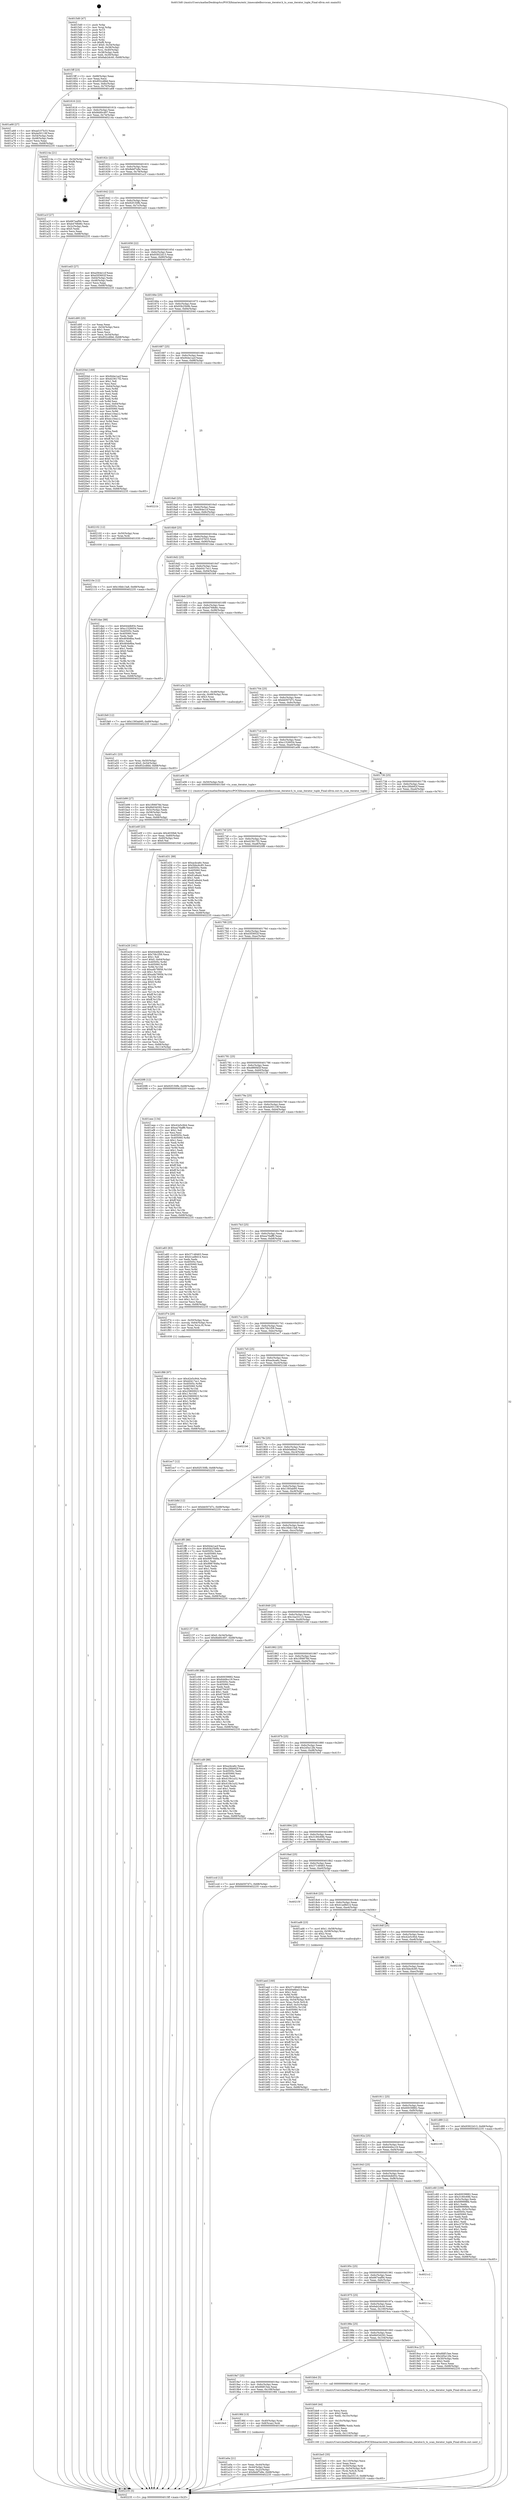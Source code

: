 digraph "0x4015d0" {
  label = "0x4015d0 (/mnt/c/Users/mathe/Desktop/tcc/POCII/binaries/extr_timescaledbsrcscan_iterator.h_ts_scan_iterator_tuple_Final-ollvm.out::main(0))"
  labelloc = "t"
  node[shape=record]

  Entry [label="",width=0.3,height=0.3,shape=circle,fillcolor=black,style=filled]
  "0x4015ff" [label="{
     0x4015ff [23]\l
     | [instrs]\l
     &nbsp;&nbsp;0x4015ff \<+3\>: mov -0x68(%rbp),%eax\l
     &nbsp;&nbsp;0x401602 \<+2\>: mov %eax,%ecx\l
     &nbsp;&nbsp;0x401604 \<+6\>: sub $0x852cdfdd,%ecx\l
     &nbsp;&nbsp;0x40160a \<+3\>: mov %eax,-0x6c(%rbp)\l
     &nbsp;&nbsp;0x40160d \<+3\>: mov %ecx,-0x70(%rbp)\l
     &nbsp;&nbsp;0x401610 \<+6\>: je 0000000000401a68 \<main+0x498\>\l
  }"]
  "0x401a68" [label="{
     0x401a68 [27]\l
     | [instrs]\l
     &nbsp;&nbsp;0x401a68 \<+5\>: mov $0xad107b33,%eax\l
     &nbsp;&nbsp;0x401a6d \<+5\>: mov $0xda50119f,%ecx\l
     &nbsp;&nbsp;0x401a72 \<+3\>: mov -0x54(%rbp),%edx\l
     &nbsp;&nbsp;0x401a75 \<+3\>: cmp -0x48(%rbp),%edx\l
     &nbsp;&nbsp;0x401a78 \<+3\>: cmovl %ecx,%eax\l
     &nbsp;&nbsp;0x401a7b \<+3\>: mov %eax,-0x68(%rbp)\l
     &nbsp;&nbsp;0x401a7e \<+5\>: jmp 0000000000402235 \<main+0xc65\>\l
  }"]
  "0x401616" [label="{
     0x401616 [22]\l
     | [instrs]\l
     &nbsp;&nbsp;0x401616 \<+5\>: jmp 000000000040161b \<main+0x4b\>\l
     &nbsp;&nbsp;0x40161b \<+3\>: mov -0x6c(%rbp),%eax\l
     &nbsp;&nbsp;0x40161e \<+5\>: sub $0x8dd0c497,%eax\l
     &nbsp;&nbsp;0x401623 \<+3\>: mov %eax,-0x74(%rbp)\l
     &nbsp;&nbsp;0x401626 \<+6\>: je 000000000040214a \<main+0xb7a\>\l
  }"]
  Exit [label="",width=0.3,height=0.3,shape=circle,fillcolor=black,style=filled,peripheries=2]
  "0x40214a" [label="{
     0x40214a [21]\l
     | [instrs]\l
     &nbsp;&nbsp;0x40214a \<+3\>: mov -0x34(%rbp),%eax\l
     &nbsp;&nbsp;0x40214d \<+7\>: add $0xf8,%rsp\l
     &nbsp;&nbsp;0x402154 \<+1\>: pop %rbx\l
     &nbsp;&nbsp;0x402155 \<+2\>: pop %r12\l
     &nbsp;&nbsp;0x402157 \<+2\>: pop %r13\l
     &nbsp;&nbsp;0x402159 \<+2\>: pop %r14\l
     &nbsp;&nbsp;0x40215b \<+2\>: pop %r15\l
     &nbsp;&nbsp;0x40215d \<+1\>: pop %rbp\l
     &nbsp;&nbsp;0x40215e \<+1\>: ret\l
  }"]
  "0x40162c" [label="{
     0x40162c [22]\l
     | [instrs]\l
     &nbsp;&nbsp;0x40162c \<+5\>: jmp 0000000000401631 \<main+0x61\>\l
     &nbsp;&nbsp;0x401631 \<+3\>: mov -0x6c(%rbp),%eax\l
     &nbsp;&nbsp;0x401634 \<+5\>: sub $0x8ebf7e8e,%eax\l
     &nbsp;&nbsp;0x401639 \<+3\>: mov %eax,-0x78(%rbp)\l
     &nbsp;&nbsp;0x40163c \<+6\>: je 0000000000401a1f \<main+0x44f\>\l
  }"]
  "0x40210e" [label="{
     0x40210e [12]\l
     | [instrs]\l
     &nbsp;&nbsp;0x40210e \<+7\>: movl $0x16bb13a8,-0x68(%rbp)\l
     &nbsp;&nbsp;0x402115 \<+5\>: jmp 0000000000402235 \<main+0xc65\>\l
  }"]
  "0x401a1f" [label="{
     0x401a1f [27]\l
     | [instrs]\l
     &nbsp;&nbsp;0x401a1f \<+5\>: mov $0x667eaf94,%eax\l
     &nbsp;&nbsp;0x401a24 \<+5\>: mov $0xb4768d6c,%ecx\l
     &nbsp;&nbsp;0x401a29 \<+3\>: mov -0x2c(%rbp),%edx\l
     &nbsp;&nbsp;0x401a2c \<+3\>: cmp $0x0,%edx\l
     &nbsp;&nbsp;0x401a2f \<+3\>: cmove %ecx,%eax\l
     &nbsp;&nbsp;0x401a32 \<+3\>: mov %eax,-0x68(%rbp)\l
     &nbsp;&nbsp;0x401a35 \<+5\>: jmp 0000000000402235 \<main+0xc65\>\l
  }"]
  "0x401642" [label="{
     0x401642 [22]\l
     | [instrs]\l
     &nbsp;&nbsp;0x401642 \<+5\>: jmp 0000000000401647 \<main+0x77\>\l
     &nbsp;&nbsp;0x401647 \<+3\>: mov -0x6c(%rbp),%eax\l
     &nbsp;&nbsp;0x40164a \<+5\>: sub $0x92f150fb,%eax\l
     &nbsp;&nbsp;0x40164f \<+3\>: mov %eax,-0x7c(%rbp)\l
     &nbsp;&nbsp;0x401652 \<+6\>: je 0000000000401ed3 \<main+0x903\>\l
  }"]
  "0x401f88" [label="{
     0x401f88 [97]\l
     | [instrs]\l
     &nbsp;&nbsp;0x401f88 \<+5\>: mov $0x42e5c944,%edx\l
     &nbsp;&nbsp;0x401f8d \<+5\>: mov $0xb0417ec1,%esi\l
     &nbsp;&nbsp;0x401f92 \<+8\>: mov 0x40505c,%r8d\l
     &nbsp;&nbsp;0x401f9a \<+8\>: mov 0x405060,%r9d\l
     &nbsp;&nbsp;0x401fa2 \<+3\>: mov %r8d,%r10d\l
     &nbsp;&nbsp;0x401fa5 \<+7\>: sub $0x25800923,%r10d\l
     &nbsp;&nbsp;0x401fac \<+4\>: sub $0x1,%r10d\l
     &nbsp;&nbsp;0x401fb0 \<+7\>: add $0x25800923,%r10d\l
     &nbsp;&nbsp;0x401fb7 \<+4\>: imul %r10d,%r8d\l
     &nbsp;&nbsp;0x401fbb \<+4\>: and $0x1,%r8d\l
     &nbsp;&nbsp;0x401fbf \<+4\>: cmp $0x0,%r8d\l
     &nbsp;&nbsp;0x401fc3 \<+4\>: sete %r11b\l
     &nbsp;&nbsp;0x401fc7 \<+4\>: cmp $0xa,%r9d\l
     &nbsp;&nbsp;0x401fcb \<+3\>: setl %bl\l
     &nbsp;&nbsp;0x401fce \<+3\>: mov %r11b,%r14b\l
     &nbsp;&nbsp;0x401fd1 \<+3\>: and %bl,%r14b\l
     &nbsp;&nbsp;0x401fd4 \<+3\>: xor %bl,%r11b\l
     &nbsp;&nbsp;0x401fd7 \<+3\>: or %r11b,%r14b\l
     &nbsp;&nbsp;0x401fda \<+4\>: test $0x1,%r14b\l
     &nbsp;&nbsp;0x401fde \<+3\>: cmovne %esi,%edx\l
     &nbsp;&nbsp;0x401fe1 \<+3\>: mov %edx,-0x68(%rbp)\l
     &nbsp;&nbsp;0x401fe4 \<+5\>: jmp 0000000000402235 \<main+0xc65\>\l
  }"]
  "0x401ed3" [label="{
     0x401ed3 [27]\l
     | [instrs]\l
     &nbsp;&nbsp;0x401ed3 \<+5\>: mov $0xa564e1cf,%eax\l
     &nbsp;&nbsp;0x401ed8 \<+5\>: mov $0xd3f3602f,%ecx\l
     &nbsp;&nbsp;0x401edd \<+3\>: mov -0x64(%rbp),%edx\l
     &nbsp;&nbsp;0x401ee0 \<+3\>: cmp -0x48(%rbp),%edx\l
     &nbsp;&nbsp;0x401ee3 \<+3\>: cmovl %ecx,%eax\l
     &nbsp;&nbsp;0x401ee6 \<+3\>: mov %eax,-0x68(%rbp)\l
     &nbsp;&nbsp;0x401ee9 \<+5\>: jmp 0000000000402235 \<main+0xc65\>\l
  }"]
  "0x401658" [label="{
     0x401658 [22]\l
     | [instrs]\l
     &nbsp;&nbsp;0x401658 \<+5\>: jmp 000000000040165d \<main+0x8d\>\l
     &nbsp;&nbsp;0x40165d \<+3\>: mov -0x6c(%rbp),%eax\l
     &nbsp;&nbsp;0x401660 \<+5\>: sub $0x93922d13,%eax\l
     &nbsp;&nbsp;0x401665 \<+3\>: mov %eax,-0x80(%rbp)\l
     &nbsp;&nbsp;0x401668 \<+6\>: je 0000000000401d95 \<main+0x7c5\>\l
  }"]
  "0x401e26" [label="{
     0x401e26 [161]\l
     | [instrs]\l
     &nbsp;&nbsp;0x401e26 \<+5\>: mov $0x644db93c,%esi\l
     &nbsp;&nbsp;0x401e2b \<+5\>: mov $0x70b1f59,%ecx\l
     &nbsp;&nbsp;0x401e30 \<+2\>: mov $0x1,%dl\l
     &nbsp;&nbsp;0x401e32 \<+7\>: movl $0x0,-0x64(%rbp)\l
     &nbsp;&nbsp;0x401e39 \<+8\>: mov 0x40505c,%r8d\l
     &nbsp;&nbsp;0x401e41 \<+8\>: mov 0x405060,%r9d\l
     &nbsp;&nbsp;0x401e49 \<+3\>: mov %r8d,%r10d\l
     &nbsp;&nbsp;0x401e4c \<+7\>: sub $0xa4b78956,%r10d\l
     &nbsp;&nbsp;0x401e53 \<+4\>: sub $0x1,%r10d\l
     &nbsp;&nbsp;0x401e57 \<+7\>: add $0xa4b78956,%r10d\l
     &nbsp;&nbsp;0x401e5e \<+4\>: imul %r10d,%r8d\l
     &nbsp;&nbsp;0x401e62 \<+4\>: and $0x1,%r8d\l
     &nbsp;&nbsp;0x401e66 \<+4\>: cmp $0x0,%r8d\l
     &nbsp;&nbsp;0x401e6a \<+4\>: sete %r11b\l
     &nbsp;&nbsp;0x401e6e \<+4\>: cmp $0xa,%r9d\l
     &nbsp;&nbsp;0x401e72 \<+3\>: setl %bl\l
     &nbsp;&nbsp;0x401e75 \<+3\>: mov %r11b,%r14b\l
     &nbsp;&nbsp;0x401e78 \<+4\>: xor $0xff,%r14b\l
     &nbsp;&nbsp;0x401e7c \<+3\>: mov %bl,%r15b\l
     &nbsp;&nbsp;0x401e7f \<+4\>: xor $0xff,%r15b\l
     &nbsp;&nbsp;0x401e83 \<+3\>: xor $0x1,%dl\l
     &nbsp;&nbsp;0x401e86 \<+3\>: mov %r14b,%r12b\l
     &nbsp;&nbsp;0x401e89 \<+4\>: and $0xff,%r12b\l
     &nbsp;&nbsp;0x401e8d \<+3\>: and %dl,%r11b\l
     &nbsp;&nbsp;0x401e90 \<+3\>: mov %r15b,%r13b\l
     &nbsp;&nbsp;0x401e93 \<+4\>: and $0xff,%r13b\l
     &nbsp;&nbsp;0x401e97 \<+2\>: and %dl,%bl\l
     &nbsp;&nbsp;0x401e99 \<+3\>: or %r11b,%r12b\l
     &nbsp;&nbsp;0x401e9c \<+3\>: or %bl,%r13b\l
     &nbsp;&nbsp;0x401e9f \<+3\>: xor %r13b,%r12b\l
     &nbsp;&nbsp;0x401ea2 \<+3\>: or %r15b,%r14b\l
     &nbsp;&nbsp;0x401ea5 \<+4\>: xor $0xff,%r14b\l
     &nbsp;&nbsp;0x401ea9 \<+3\>: or $0x1,%dl\l
     &nbsp;&nbsp;0x401eac \<+3\>: and %dl,%r14b\l
     &nbsp;&nbsp;0x401eaf \<+3\>: or %r14b,%r12b\l
     &nbsp;&nbsp;0x401eb2 \<+4\>: test $0x1,%r12b\l
     &nbsp;&nbsp;0x401eb6 \<+3\>: cmovne %ecx,%esi\l
     &nbsp;&nbsp;0x401eb9 \<+3\>: mov %esi,-0x68(%rbp)\l
     &nbsp;&nbsp;0x401ebc \<+6\>: mov %eax,-0x114(%rbp)\l
     &nbsp;&nbsp;0x401ec2 \<+5\>: jmp 0000000000402235 \<main+0xc65\>\l
  }"]
  "0x401d95" [label="{
     0x401d95 [25]\l
     | [instrs]\l
     &nbsp;&nbsp;0x401d95 \<+2\>: xor %eax,%eax\l
     &nbsp;&nbsp;0x401d97 \<+3\>: mov -0x54(%rbp),%ecx\l
     &nbsp;&nbsp;0x401d9a \<+3\>: sub $0x1,%eax\l
     &nbsp;&nbsp;0x401d9d \<+2\>: sub %eax,%ecx\l
     &nbsp;&nbsp;0x401d9f \<+3\>: mov %ecx,-0x54(%rbp)\l
     &nbsp;&nbsp;0x401da2 \<+7\>: movl $0x852cdfdd,-0x68(%rbp)\l
     &nbsp;&nbsp;0x401da9 \<+5\>: jmp 0000000000402235 \<main+0xc65\>\l
  }"]
  "0x40166e" [label="{
     0x40166e [25]\l
     | [instrs]\l
     &nbsp;&nbsp;0x40166e \<+5\>: jmp 0000000000401673 \<main+0xa3\>\l
     &nbsp;&nbsp;0x401673 \<+3\>: mov -0x6c(%rbp),%eax\l
     &nbsp;&nbsp;0x401676 \<+5\>: sub $0x93b25b9b,%eax\l
     &nbsp;&nbsp;0x40167b \<+6\>: mov %eax,-0x84(%rbp)\l
     &nbsp;&nbsp;0x401681 \<+6\>: je 000000000040204d \<main+0xa7d\>\l
  }"]
  "0x401e0f" [label="{
     0x401e0f [23]\l
     | [instrs]\l
     &nbsp;&nbsp;0x401e0f \<+10\>: movabs $0x4030b6,%rdi\l
     &nbsp;&nbsp;0x401e19 \<+3\>: mov %eax,-0x60(%rbp)\l
     &nbsp;&nbsp;0x401e1c \<+3\>: mov -0x60(%rbp),%esi\l
     &nbsp;&nbsp;0x401e1f \<+2\>: mov $0x0,%al\l
     &nbsp;&nbsp;0x401e21 \<+5\>: call 0000000000401040 \<printf@plt\>\l
     | [calls]\l
     &nbsp;&nbsp;0x401040 \{1\} (unknown)\l
  }"]
  "0x40204d" [label="{
     0x40204d [169]\l
     | [instrs]\l
     &nbsp;&nbsp;0x40204d \<+5\>: mov $0x944e1acf,%eax\l
     &nbsp;&nbsp;0x402052 \<+5\>: mov $0xd23617f2,%ecx\l
     &nbsp;&nbsp;0x402057 \<+2\>: mov $0x1,%dl\l
     &nbsp;&nbsp;0x402059 \<+2\>: xor %esi,%esi\l
     &nbsp;&nbsp;0x40205b \<+3\>: mov -0x64(%rbp),%edi\l
     &nbsp;&nbsp;0x40205e \<+3\>: mov %esi,%r8d\l
     &nbsp;&nbsp;0x402061 \<+3\>: sub %edi,%r8d\l
     &nbsp;&nbsp;0x402064 \<+2\>: mov %esi,%edi\l
     &nbsp;&nbsp;0x402066 \<+3\>: sub $0x1,%edi\l
     &nbsp;&nbsp;0x402069 \<+3\>: add %edi,%r8d\l
     &nbsp;&nbsp;0x40206c \<+3\>: sub %r8d,%esi\l
     &nbsp;&nbsp;0x40206f \<+3\>: mov %esi,-0x64(%rbp)\l
     &nbsp;&nbsp;0x402072 \<+7\>: mov 0x40505c,%esi\l
     &nbsp;&nbsp;0x402079 \<+7\>: mov 0x405060,%edi\l
     &nbsp;&nbsp;0x402080 \<+3\>: mov %esi,%r8d\l
     &nbsp;&nbsp;0x402083 \<+7\>: sub $0xec10ea12,%r8d\l
     &nbsp;&nbsp;0x40208a \<+4\>: sub $0x1,%r8d\l
     &nbsp;&nbsp;0x40208e \<+7\>: add $0xec10ea12,%r8d\l
     &nbsp;&nbsp;0x402095 \<+4\>: imul %r8d,%esi\l
     &nbsp;&nbsp;0x402099 \<+3\>: and $0x1,%esi\l
     &nbsp;&nbsp;0x40209c \<+3\>: cmp $0x0,%esi\l
     &nbsp;&nbsp;0x40209f \<+4\>: sete %r9b\l
     &nbsp;&nbsp;0x4020a3 \<+3\>: cmp $0xa,%edi\l
     &nbsp;&nbsp;0x4020a6 \<+4\>: setl %r10b\l
     &nbsp;&nbsp;0x4020aa \<+3\>: mov %r9b,%r11b\l
     &nbsp;&nbsp;0x4020ad \<+4\>: xor $0xff,%r11b\l
     &nbsp;&nbsp;0x4020b1 \<+3\>: mov %r10b,%bl\l
     &nbsp;&nbsp;0x4020b4 \<+3\>: xor $0xff,%bl\l
     &nbsp;&nbsp;0x4020b7 \<+3\>: xor $0x0,%dl\l
     &nbsp;&nbsp;0x4020ba \<+3\>: mov %r11b,%r14b\l
     &nbsp;&nbsp;0x4020bd \<+4\>: and $0x0,%r14b\l
     &nbsp;&nbsp;0x4020c1 \<+3\>: and %dl,%r9b\l
     &nbsp;&nbsp;0x4020c4 \<+3\>: mov %bl,%r15b\l
     &nbsp;&nbsp;0x4020c7 \<+4\>: and $0x0,%r15b\l
     &nbsp;&nbsp;0x4020cb \<+3\>: and %dl,%r10b\l
     &nbsp;&nbsp;0x4020ce \<+3\>: or %r9b,%r14b\l
     &nbsp;&nbsp;0x4020d1 \<+3\>: or %r10b,%r15b\l
     &nbsp;&nbsp;0x4020d4 \<+3\>: xor %r15b,%r14b\l
     &nbsp;&nbsp;0x4020d7 \<+3\>: or %bl,%r11b\l
     &nbsp;&nbsp;0x4020da \<+4\>: xor $0xff,%r11b\l
     &nbsp;&nbsp;0x4020de \<+3\>: or $0x0,%dl\l
     &nbsp;&nbsp;0x4020e1 \<+3\>: and %dl,%r11b\l
     &nbsp;&nbsp;0x4020e4 \<+3\>: or %r11b,%r14b\l
     &nbsp;&nbsp;0x4020e7 \<+4\>: test $0x1,%r14b\l
     &nbsp;&nbsp;0x4020eb \<+3\>: cmovne %ecx,%eax\l
     &nbsp;&nbsp;0x4020ee \<+3\>: mov %eax,-0x68(%rbp)\l
     &nbsp;&nbsp;0x4020f1 \<+5\>: jmp 0000000000402235 \<main+0xc65\>\l
  }"]
  "0x401687" [label="{
     0x401687 [25]\l
     | [instrs]\l
     &nbsp;&nbsp;0x401687 \<+5\>: jmp 000000000040168c \<main+0xbc\>\l
     &nbsp;&nbsp;0x40168c \<+3\>: mov -0x6c(%rbp),%eax\l
     &nbsp;&nbsp;0x40168f \<+5\>: sub $0x944e1acf,%eax\l
     &nbsp;&nbsp;0x401694 \<+6\>: mov %eax,-0x88(%rbp)\l
     &nbsp;&nbsp;0x40169a \<+6\>: je 000000000040221b \<main+0xc4b\>\l
  }"]
  "0x401be5" [label="{
     0x401be5 [35]\l
     | [instrs]\l
     &nbsp;&nbsp;0x401be5 \<+6\>: mov -0x110(%rbp),%ecx\l
     &nbsp;&nbsp;0x401beb \<+3\>: imul %eax,%ecx\l
     &nbsp;&nbsp;0x401bee \<+4\>: mov -0x50(%rbp),%rdi\l
     &nbsp;&nbsp;0x401bf2 \<+4\>: movslq -0x54(%rbp),%r8\l
     &nbsp;&nbsp;0x401bf6 \<+4\>: mov (%rdi,%r8,8),%rdi\l
     &nbsp;&nbsp;0x401bfa \<+2\>: mov %ecx,(%rdi)\l
     &nbsp;&nbsp;0x401bfc \<+7\>: movl $0x1ba33115,-0x68(%rbp)\l
     &nbsp;&nbsp;0x401c03 \<+5\>: jmp 0000000000402235 \<main+0xc65\>\l
  }"]
  "0x40221b" [label="{
     0x40221b\l
  }", style=dashed]
  "0x4016a0" [label="{
     0x4016a0 [25]\l
     | [instrs]\l
     &nbsp;&nbsp;0x4016a0 \<+5\>: jmp 00000000004016a5 \<main+0xd5\>\l
     &nbsp;&nbsp;0x4016a5 \<+3\>: mov -0x6c(%rbp),%eax\l
     &nbsp;&nbsp;0x4016a8 \<+5\>: sub $0xa564e1cf,%eax\l
     &nbsp;&nbsp;0x4016ad \<+6\>: mov %eax,-0x8c(%rbp)\l
     &nbsp;&nbsp;0x4016b3 \<+6\>: je 0000000000402102 \<main+0xb32\>\l
  }"]
  "0x401bb9" [label="{
     0x401bb9 [44]\l
     | [instrs]\l
     &nbsp;&nbsp;0x401bb9 \<+2\>: xor %ecx,%ecx\l
     &nbsp;&nbsp;0x401bbb \<+5\>: mov $0x2,%edx\l
     &nbsp;&nbsp;0x401bc0 \<+6\>: mov %edx,-0x10c(%rbp)\l
     &nbsp;&nbsp;0x401bc6 \<+1\>: cltd\l
     &nbsp;&nbsp;0x401bc7 \<+6\>: mov -0x10c(%rbp),%esi\l
     &nbsp;&nbsp;0x401bcd \<+2\>: idiv %esi\l
     &nbsp;&nbsp;0x401bcf \<+6\>: imul $0xfffffffe,%edx,%edx\l
     &nbsp;&nbsp;0x401bd5 \<+3\>: sub $0x1,%ecx\l
     &nbsp;&nbsp;0x401bd8 \<+2\>: sub %ecx,%edx\l
     &nbsp;&nbsp;0x401bda \<+6\>: mov %edx,-0x110(%rbp)\l
     &nbsp;&nbsp;0x401be0 \<+5\>: call 0000000000401160 \<next_i\>\l
     | [calls]\l
     &nbsp;&nbsp;0x401160 \{1\} (/mnt/c/Users/mathe/Desktop/tcc/POCII/binaries/extr_timescaledbsrcscan_iterator.h_ts_scan_iterator_tuple_Final-ollvm.out::next_i)\l
  }"]
  "0x402102" [label="{
     0x402102 [12]\l
     | [instrs]\l
     &nbsp;&nbsp;0x402102 \<+4\>: mov -0x50(%rbp),%rax\l
     &nbsp;&nbsp;0x402106 \<+3\>: mov %rax,%rdi\l
     &nbsp;&nbsp;0x402109 \<+5\>: call 0000000000401030 \<free@plt\>\l
     | [calls]\l
     &nbsp;&nbsp;0x401030 \{1\} (unknown)\l
  }"]
  "0x4016b9" [label="{
     0x4016b9 [25]\l
     | [instrs]\l
     &nbsp;&nbsp;0x4016b9 \<+5\>: jmp 00000000004016be \<main+0xee\>\l
     &nbsp;&nbsp;0x4016be \<+3\>: mov -0x6c(%rbp),%eax\l
     &nbsp;&nbsp;0x4016c1 \<+5\>: sub $0xad107b33,%eax\l
     &nbsp;&nbsp;0x4016c6 \<+6\>: mov %eax,-0x90(%rbp)\l
     &nbsp;&nbsp;0x4016cc \<+6\>: je 0000000000401dae \<main+0x7de\>\l
  }"]
  "0x401aed" [label="{
     0x401aed [160]\l
     | [instrs]\l
     &nbsp;&nbsp;0x401aed \<+5\>: mov $0x37148463,%ecx\l
     &nbsp;&nbsp;0x401af2 \<+5\>: mov $0xb0a6ba3,%edx\l
     &nbsp;&nbsp;0x401af7 \<+3\>: mov $0x1,%sil\l
     &nbsp;&nbsp;0x401afa \<+3\>: xor %r8d,%r8d\l
     &nbsp;&nbsp;0x401afd \<+4\>: mov -0x50(%rbp),%rdi\l
     &nbsp;&nbsp;0x401b01 \<+4\>: movslq -0x54(%rbp),%r9\l
     &nbsp;&nbsp;0x401b05 \<+4\>: mov %rax,(%rdi,%r9,8)\l
     &nbsp;&nbsp;0x401b09 \<+7\>: movl $0x0,-0x5c(%rbp)\l
     &nbsp;&nbsp;0x401b10 \<+8\>: mov 0x40505c,%r10d\l
     &nbsp;&nbsp;0x401b18 \<+8\>: mov 0x405060,%r11d\l
     &nbsp;&nbsp;0x401b20 \<+4\>: sub $0x1,%r8d\l
     &nbsp;&nbsp;0x401b24 \<+3\>: mov %r10d,%ebx\l
     &nbsp;&nbsp;0x401b27 \<+3\>: add %r8d,%ebx\l
     &nbsp;&nbsp;0x401b2a \<+4\>: imul %ebx,%r10d\l
     &nbsp;&nbsp;0x401b2e \<+4\>: and $0x1,%r10d\l
     &nbsp;&nbsp;0x401b32 \<+4\>: cmp $0x0,%r10d\l
     &nbsp;&nbsp;0x401b36 \<+4\>: sete %r14b\l
     &nbsp;&nbsp;0x401b3a \<+4\>: cmp $0xa,%r11d\l
     &nbsp;&nbsp;0x401b3e \<+4\>: setl %r15b\l
     &nbsp;&nbsp;0x401b42 \<+3\>: mov %r14b,%r12b\l
     &nbsp;&nbsp;0x401b45 \<+4\>: xor $0xff,%r12b\l
     &nbsp;&nbsp;0x401b49 \<+3\>: mov %r15b,%r13b\l
     &nbsp;&nbsp;0x401b4c \<+4\>: xor $0xff,%r13b\l
     &nbsp;&nbsp;0x401b50 \<+4\>: xor $0x1,%sil\l
     &nbsp;&nbsp;0x401b54 \<+3\>: mov %r12b,%al\l
     &nbsp;&nbsp;0x401b57 \<+2\>: and $0xff,%al\l
     &nbsp;&nbsp;0x401b59 \<+3\>: and %sil,%r14b\l
     &nbsp;&nbsp;0x401b5c \<+3\>: mov %r13b,%dil\l
     &nbsp;&nbsp;0x401b5f \<+4\>: and $0xff,%dil\l
     &nbsp;&nbsp;0x401b63 \<+3\>: and %sil,%r15b\l
     &nbsp;&nbsp;0x401b66 \<+3\>: or %r14b,%al\l
     &nbsp;&nbsp;0x401b69 \<+3\>: or %r15b,%dil\l
     &nbsp;&nbsp;0x401b6c \<+3\>: xor %dil,%al\l
     &nbsp;&nbsp;0x401b6f \<+3\>: or %r13b,%r12b\l
     &nbsp;&nbsp;0x401b72 \<+4\>: xor $0xff,%r12b\l
     &nbsp;&nbsp;0x401b76 \<+4\>: or $0x1,%sil\l
     &nbsp;&nbsp;0x401b7a \<+3\>: and %sil,%r12b\l
     &nbsp;&nbsp;0x401b7d \<+3\>: or %r12b,%al\l
     &nbsp;&nbsp;0x401b80 \<+2\>: test $0x1,%al\l
     &nbsp;&nbsp;0x401b82 \<+3\>: cmovne %edx,%ecx\l
     &nbsp;&nbsp;0x401b85 \<+3\>: mov %ecx,-0x68(%rbp)\l
     &nbsp;&nbsp;0x401b88 \<+5\>: jmp 0000000000402235 \<main+0xc65\>\l
  }"]
  "0x401dae" [label="{
     0x401dae [88]\l
     | [instrs]\l
     &nbsp;&nbsp;0x401dae \<+5\>: mov $0x644db93c,%eax\l
     &nbsp;&nbsp;0x401db3 \<+5\>: mov $0xc1526054,%ecx\l
     &nbsp;&nbsp;0x401db8 \<+7\>: mov 0x40505c,%edx\l
     &nbsp;&nbsp;0x401dbf \<+7\>: mov 0x405060,%esi\l
     &nbsp;&nbsp;0x401dc6 \<+2\>: mov %edx,%edi\l
     &nbsp;&nbsp;0x401dc8 \<+6\>: sub $0x464b8ba,%edi\l
     &nbsp;&nbsp;0x401dce \<+3\>: sub $0x1,%edi\l
     &nbsp;&nbsp;0x401dd1 \<+6\>: add $0x464b8ba,%edi\l
     &nbsp;&nbsp;0x401dd7 \<+3\>: imul %edi,%edx\l
     &nbsp;&nbsp;0x401dda \<+3\>: and $0x1,%edx\l
     &nbsp;&nbsp;0x401ddd \<+3\>: cmp $0x0,%edx\l
     &nbsp;&nbsp;0x401de0 \<+4\>: sete %r8b\l
     &nbsp;&nbsp;0x401de4 \<+3\>: cmp $0xa,%esi\l
     &nbsp;&nbsp;0x401de7 \<+4\>: setl %r9b\l
     &nbsp;&nbsp;0x401deb \<+3\>: mov %r8b,%r10b\l
     &nbsp;&nbsp;0x401dee \<+3\>: and %r9b,%r10b\l
     &nbsp;&nbsp;0x401df1 \<+3\>: xor %r9b,%r8b\l
     &nbsp;&nbsp;0x401df4 \<+3\>: or %r8b,%r10b\l
     &nbsp;&nbsp;0x401df7 \<+4\>: test $0x1,%r10b\l
     &nbsp;&nbsp;0x401dfb \<+3\>: cmovne %ecx,%eax\l
     &nbsp;&nbsp;0x401dfe \<+3\>: mov %eax,-0x68(%rbp)\l
     &nbsp;&nbsp;0x401e01 \<+5\>: jmp 0000000000402235 \<main+0xc65\>\l
  }"]
  "0x4016d2" [label="{
     0x4016d2 [25]\l
     | [instrs]\l
     &nbsp;&nbsp;0x4016d2 \<+5\>: jmp 00000000004016d7 \<main+0x107\>\l
     &nbsp;&nbsp;0x4016d7 \<+3\>: mov -0x6c(%rbp),%eax\l
     &nbsp;&nbsp;0x4016da \<+5\>: sub $0xb0417ec1,%eax\l
     &nbsp;&nbsp;0x4016df \<+6\>: mov %eax,-0x94(%rbp)\l
     &nbsp;&nbsp;0x4016e5 \<+6\>: je 0000000000401fe9 \<main+0xa19\>\l
  }"]
  "0x401a51" [label="{
     0x401a51 [23]\l
     | [instrs]\l
     &nbsp;&nbsp;0x401a51 \<+4\>: mov %rax,-0x50(%rbp)\l
     &nbsp;&nbsp;0x401a55 \<+7\>: movl $0x0,-0x54(%rbp)\l
     &nbsp;&nbsp;0x401a5c \<+7\>: movl $0x852cdfdd,-0x68(%rbp)\l
     &nbsp;&nbsp;0x401a63 \<+5\>: jmp 0000000000402235 \<main+0xc65\>\l
  }"]
  "0x401fe9" [label="{
     0x401fe9 [12]\l
     | [instrs]\l
     &nbsp;&nbsp;0x401fe9 \<+7\>: movl $0x1393ab95,-0x68(%rbp)\l
     &nbsp;&nbsp;0x401ff0 \<+5\>: jmp 0000000000402235 \<main+0xc65\>\l
  }"]
  "0x4016eb" [label="{
     0x4016eb [25]\l
     | [instrs]\l
     &nbsp;&nbsp;0x4016eb \<+5\>: jmp 00000000004016f0 \<main+0x120\>\l
     &nbsp;&nbsp;0x4016f0 \<+3\>: mov -0x6c(%rbp),%eax\l
     &nbsp;&nbsp;0x4016f3 \<+5\>: sub $0xb4768d6c,%eax\l
     &nbsp;&nbsp;0x4016f8 \<+6\>: mov %eax,-0x98(%rbp)\l
     &nbsp;&nbsp;0x4016fe \<+6\>: je 0000000000401a3a \<main+0x46a\>\l
  }"]
  "0x401a0a" [label="{
     0x401a0a [21]\l
     | [instrs]\l
     &nbsp;&nbsp;0x401a0a \<+3\>: mov %eax,-0x44(%rbp)\l
     &nbsp;&nbsp;0x401a0d \<+3\>: mov -0x44(%rbp),%eax\l
     &nbsp;&nbsp;0x401a10 \<+3\>: mov %eax,-0x2c(%rbp)\l
     &nbsp;&nbsp;0x401a13 \<+7\>: movl $0x8ebf7e8e,-0x68(%rbp)\l
     &nbsp;&nbsp;0x401a1a \<+5\>: jmp 0000000000402235 \<main+0xc65\>\l
  }"]
  "0x401a3a" [label="{
     0x401a3a [23]\l
     | [instrs]\l
     &nbsp;&nbsp;0x401a3a \<+7\>: movl $0x1,-0x48(%rbp)\l
     &nbsp;&nbsp;0x401a41 \<+4\>: movslq -0x48(%rbp),%rax\l
     &nbsp;&nbsp;0x401a45 \<+4\>: shl $0x3,%rax\l
     &nbsp;&nbsp;0x401a49 \<+3\>: mov %rax,%rdi\l
     &nbsp;&nbsp;0x401a4c \<+5\>: call 0000000000401050 \<malloc@plt\>\l
     | [calls]\l
     &nbsp;&nbsp;0x401050 \{1\} (unknown)\l
  }"]
  "0x401704" [label="{
     0x401704 [25]\l
     | [instrs]\l
     &nbsp;&nbsp;0x401704 \<+5\>: jmp 0000000000401709 \<main+0x139\>\l
     &nbsp;&nbsp;0x401709 \<+3\>: mov -0x6c(%rbp),%eax\l
     &nbsp;&nbsp;0x40170c \<+5\>: sub $0xbb507d7c,%eax\l
     &nbsp;&nbsp;0x401711 \<+6\>: mov %eax,-0x9c(%rbp)\l
     &nbsp;&nbsp;0x401717 \<+6\>: je 0000000000401b99 \<main+0x5c9\>\l
  }"]
  "0x4019c0" [label="{
     0x4019c0\l
  }", style=dashed]
  "0x401b99" [label="{
     0x401b99 [27]\l
     | [instrs]\l
     &nbsp;&nbsp;0x401b99 \<+5\>: mov $0x1f06878d,%eax\l
     &nbsp;&nbsp;0x401b9e \<+5\>: mov $0x6b03d292,%ecx\l
     &nbsp;&nbsp;0x401ba3 \<+3\>: mov -0x5c(%rbp),%edx\l
     &nbsp;&nbsp;0x401ba6 \<+3\>: cmp -0x58(%rbp),%edx\l
     &nbsp;&nbsp;0x401ba9 \<+3\>: cmovl %ecx,%eax\l
     &nbsp;&nbsp;0x401bac \<+3\>: mov %eax,-0x68(%rbp)\l
     &nbsp;&nbsp;0x401baf \<+5\>: jmp 0000000000402235 \<main+0xc65\>\l
  }"]
  "0x40171d" [label="{
     0x40171d [25]\l
     | [instrs]\l
     &nbsp;&nbsp;0x40171d \<+5\>: jmp 0000000000401722 \<main+0x152\>\l
     &nbsp;&nbsp;0x401722 \<+3\>: mov -0x6c(%rbp),%eax\l
     &nbsp;&nbsp;0x401725 \<+5\>: sub $0xc1526054,%eax\l
     &nbsp;&nbsp;0x40172a \<+6\>: mov %eax,-0xa0(%rbp)\l
     &nbsp;&nbsp;0x401730 \<+6\>: je 0000000000401e06 \<main+0x836\>\l
  }"]
  "0x4019fd" [label="{
     0x4019fd [13]\l
     | [instrs]\l
     &nbsp;&nbsp;0x4019fd \<+4\>: mov -0x40(%rbp),%rax\l
     &nbsp;&nbsp;0x401a01 \<+4\>: mov 0x8(%rax),%rdi\l
     &nbsp;&nbsp;0x401a05 \<+5\>: call 0000000000401060 \<atoi@plt\>\l
     | [calls]\l
     &nbsp;&nbsp;0x401060 \{1\} (unknown)\l
  }"]
  "0x401e06" [label="{
     0x401e06 [9]\l
     | [instrs]\l
     &nbsp;&nbsp;0x401e06 \<+4\>: mov -0x50(%rbp),%rdi\l
     &nbsp;&nbsp;0x401e0a \<+5\>: call 00000000004015b0 \<ts_scan_iterator_tuple\>\l
     | [calls]\l
     &nbsp;&nbsp;0x4015b0 \{1\} (/mnt/c/Users/mathe/Desktop/tcc/POCII/binaries/extr_timescaledbsrcscan_iterator.h_ts_scan_iterator_tuple_Final-ollvm.out::ts_scan_iterator_tuple)\l
  }"]
  "0x401736" [label="{
     0x401736 [25]\l
     | [instrs]\l
     &nbsp;&nbsp;0x401736 \<+5\>: jmp 000000000040173b \<main+0x16b\>\l
     &nbsp;&nbsp;0x40173b \<+3\>: mov -0x6c(%rbp),%eax\l
     &nbsp;&nbsp;0x40173e \<+5\>: sub $0xc26bb82f,%eax\l
     &nbsp;&nbsp;0x401743 \<+6\>: mov %eax,-0xa4(%rbp)\l
     &nbsp;&nbsp;0x401749 \<+6\>: je 0000000000401d31 \<main+0x761\>\l
  }"]
  "0x4019a7" [label="{
     0x4019a7 [25]\l
     | [instrs]\l
     &nbsp;&nbsp;0x4019a7 \<+5\>: jmp 00000000004019ac \<main+0x3dc\>\l
     &nbsp;&nbsp;0x4019ac \<+3\>: mov -0x6c(%rbp),%eax\l
     &nbsp;&nbsp;0x4019af \<+5\>: sub $0x6fdf15ee,%eax\l
     &nbsp;&nbsp;0x4019b4 \<+6\>: mov %eax,-0x108(%rbp)\l
     &nbsp;&nbsp;0x4019ba \<+6\>: je 00000000004019fd \<main+0x42d\>\l
  }"]
  "0x401d31" [label="{
     0x401d31 [88]\l
     | [instrs]\l
     &nbsp;&nbsp;0x401d31 \<+5\>: mov $0xacbca6c,%eax\l
     &nbsp;&nbsp;0x401d36 \<+5\>: mov $0x5bbc6c85,%ecx\l
     &nbsp;&nbsp;0x401d3b \<+7\>: mov 0x40505c,%edx\l
     &nbsp;&nbsp;0x401d42 \<+7\>: mov 0x405060,%esi\l
     &nbsp;&nbsp;0x401d49 \<+2\>: mov %edx,%edi\l
     &nbsp;&nbsp;0x401d4b \<+6\>: sub $0x81a8a44,%edi\l
     &nbsp;&nbsp;0x401d51 \<+3\>: sub $0x1,%edi\l
     &nbsp;&nbsp;0x401d54 \<+6\>: add $0x81a8a44,%edi\l
     &nbsp;&nbsp;0x401d5a \<+3\>: imul %edi,%edx\l
     &nbsp;&nbsp;0x401d5d \<+3\>: and $0x1,%edx\l
     &nbsp;&nbsp;0x401d60 \<+3\>: cmp $0x0,%edx\l
     &nbsp;&nbsp;0x401d63 \<+4\>: sete %r8b\l
     &nbsp;&nbsp;0x401d67 \<+3\>: cmp $0xa,%esi\l
     &nbsp;&nbsp;0x401d6a \<+4\>: setl %r9b\l
     &nbsp;&nbsp;0x401d6e \<+3\>: mov %r8b,%r10b\l
     &nbsp;&nbsp;0x401d71 \<+3\>: and %r9b,%r10b\l
     &nbsp;&nbsp;0x401d74 \<+3\>: xor %r9b,%r8b\l
     &nbsp;&nbsp;0x401d77 \<+3\>: or %r8b,%r10b\l
     &nbsp;&nbsp;0x401d7a \<+4\>: test $0x1,%r10b\l
     &nbsp;&nbsp;0x401d7e \<+3\>: cmovne %ecx,%eax\l
     &nbsp;&nbsp;0x401d81 \<+3\>: mov %eax,-0x68(%rbp)\l
     &nbsp;&nbsp;0x401d84 \<+5\>: jmp 0000000000402235 \<main+0xc65\>\l
  }"]
  "0x40174f" [label="{
     0x40174f [25]\l
     | [instrs]\l
     &nbsp;&nbsp;0x40174f \<+5\>: jmp 0000000000401754 \<main+0x184\>\l
     &nbsp;&nbsp;0x401754 \<+3\>: mov -0x6c(%rbp),%eax\l
     &nbsp;&nbsp;0x401757 \<+5\>: sub $0xd23617f2,%eax\l
     &nbsp;&nbsp;0x40175c \<+6\>: mov %eax,-0xa8(%rbp)\l
     &nbsp;&nbsp;0x401762 \<+6\>: je 00000000004020f6 \<main+0xb26\>\l
  }"]
  "0x401bb4" [label="{
     0x401bb4 [5]\l
     | [instrs]\l
     &nbsp;&nbsp;0x401bb4 \<+5\>: call 0000000000401160 \<next_i\>\l
     | [calls]\l
     &nbsp;&nbsp;0x401160 \{1\} (/mnt/c/Users/mathe/Desktop/tcc/POCII/binaries/extr_timescaledbsrcscan_iterator.h_ts_scan_iterator_tuple_Final-ollvm.out::next_i)\l
  }"]
  "0x4020f6" [label="{
     0x4020f6 [12]\l
     | [instrs]\l
     &nbsp;&nbsp;0x4020f6 \<+7\>: movl $0x92f150fb,-0x68(%rbp)\l
     &nbsp;&nbsp;0x4020fd \<+5\>: jmp 0000000000402235 \<main+0xc65\>\l
  }"]
  "0x401768" [label="{
     0x401768 [25]\l
     | [instrs]\l
     &nbsp;&nbsp;0x401768 \<+5\>: jmp 000000000040176d \<main+0x19d\>\l
     &nbsp;&nbsp;0x40176d \<+3\>: mov -0x6c(%rbp),%eax\l
     &nbsp;&nbsp;0x401770 \<+5\>: sub $0xd3f3602f,%eax\l
     &nbsp;&nbsp;0x401775 \<+6\>: mov %eax,-0xac(%rbp)\l
     &nbsp;&nbsp;0x40177b \<+6\>: je 0000000000401eee \<main+0x91e\>\l
  }"]
  "0x4015d0" [label="{
     0x4015d0 [47]\l
     | [instrs]\l
     &nbsp;&nbsp;0x4015d0 \<+1\>: push %rbp\l
     &nbsp;&nbsp;0x4015d1 \<+3\>: mov %rsp,%rbp\l
     &nbsp;&nbsp;0x4015d4 \<+2\>: push %r15\l
     &nbsp;&nbsp;0x4015d6 \<+2\>: push %r14\l
     &nbsp;&nbsp;0x4015d8 \<+2\>: push %r13\l
     &nbsp;&nbsp;0x4015da \<+2\>: push %r12\l
     &nbsp;&nbsp;0x4015dc \<+1\>: push %rbx\l
     &nbsp;&nbsp;0x4015dd \<+7\>: sub $0xf8,%rsp\l
     &nbsp;&nbsp;0x4015e4 \<+7\>: movl $0x0,-0x34(%rbp)\l
     &nbsp;&nbsp;0x4015eb \<+3\>: mov %edi,-0x38(%rbp)\l
     &nbsp;&nbsp;0x4015ee \<+4\>: mov %rsi,-0x40(%rbp)\l
     &nbsp;&nbsp;0x4015f2 \<+3\>: mov -0x38(%rbp),%edi\l
     &nbsp;&nbsp;0x4015f5 \<+3\>: mov %edi,-0x30(%rbp)\l
     &nbsp;&nbsp;0x4015f8 \<+7\>: movl $0x6ab2dc40,-0x68(%rbp)\l
  }"]
  "0x401eee" [label="{
     0x401eee [134]\l
     | [instrs]\l
     &nbsp;&nbsp;0x401eee \<+5\>: mov $0x42e5c944,%eax\l
     &nbsp;&nbsp;0x401ef3 \<+5\>: mov $0xea76aff9,%ecx\l
     &nbsp;&nbsp;0x401ef8 \<+2\>: mov $0x1,%dl\l
     &nbsp;&nbsp;0x401efa \<+2\>: xor %esi,%esi\l
     &nbsp;&nbsp;0x401efc \<+7\>: mov 0x40505c,%edi\l
     &nbsp;&nbsp;0x401f03 \<+8\>: mov 0x405060,%r8d\l
     &nbsp;&nbsp;0x401f0b \<+3\>: sub $0x1,%esi\l
     &nbsp;&nbsp;0x401f0e \<+3\>: mov %edi,%r9d\l
     &nbsp;&nbsp;0x401f11 \<+3\>: add %esi,%r9d\l
     &nbsp;&nbsp;0x401f14 \<+4\>: imul %r9d,%edi\l
     &nbsp;&nbsp;0x401f18 \<+3\>: and $0x1,%edi\l
     &nbsp;&nbsp;0x401f1b \<+3\>: cmp $0x0,%edi\l
     &nbsp;&nbsp;0x401f1e \<+4\>: sete %r10b\l
     &nbsp;&nbsp;0x401f22 \<+4\>: cmp $0xa,%r8d\l
     &nbsp;&nbsp;0x401f26 \<+4\>: setl %r11b\l
     &nbsp;&nbsp;0x401f2a \<+3\>: mov %r10b,%bl\l
     &nbsp;&nbsp;0x401f2d \<+3\>: xor $0xff,%bl\l
     &nbsp;&nbsp;0x401f30 \<+3\>: mov %r11b,%r14b\l
     &nbsp;&nbsp;0x401f33 \<+4\>: xor $0xff,%r14b\l
     &nbsp;&nbsp;0x401f37 \<+3\>: xor $0x0,%dl\l
     &nbsp;&nbsp;0x401f3a \<+3\>: mov %bl,%r15b\l
     &nbsp;&nbsp;0x401f3d \<+4\>: and $0x0,%r15b\l
     &nbsp;&nbsp;0x401f41 \<+3\>: and %dl,%r10b\l
     &nbsp;&nbsp;0x401f44 \<+3\>: mov %r14b,%r12b\l
     &nbsp;&nbsp;0x401f47 \<+4\>: and $0x0,%r12b\l
     &nbsp;&nbsp;0x401f4b \<+3\>: and %dl,%r11b\l
     &nbsp;&nbsp;0x401f4e \<+3\>: or %r10b,%r15b\l
     &nbsp;&nbsp;0x401f51 \<+3\>: or %r11b,%r12b\l
     &nbsp;&nbsp;0x401f54 \<+3\>: xor %r12b,%r15b\l
     &nbsp;&nbsp;0x401f57 \<+3\>: or %r14b,%bl\l
     &nbsp;&nbsp;0x401f5a \<+3\>: xor $0xff,%bl\l
     &nbsp;&nbsp;0x401f5d \<+3\>: or $0x0,%dl\l
     &nbsp;&nbsp;0x401f60 \<+2\>: and %dl,%bl\l
     &nbsp;&nbsp;0x401f62 \<+3\>: or %bl,%r15b\l
     &nbsp;&nbsp;0x401f65 \<+4\>: test $0x1,%r15b\l
     &nbsp;&nbsp;0x401f69 \<+3\>: cmovne %ecx,%eax\l
     &nbsp;&nbsp;0x401f6c \<+3\>: mov %eax,-0x68(%rbp)\l
     &nbsp;&nbsp;0x401f6f \<+5\>: jmp 0000000000402235 \<main+0xc65\>\l
  }"]
  "0x401781" [label="{
     0x401781 [25]\l
     | [instrs]\l
     &nbsp;&nbsp;0x401781 \<+5\>: jmp 0000000000401786 \<main+0x1b6\>\l
     &nbsp;&nbsp;0x401786 \<+3\>: mov -0x6c(%rbp),%eax\l
     &nbsp;&nbsp;0x401789 \<+5\>: sub $0xd86f4f2f,%eax\l
     &nbsp;&nbsp;0x40178e \<+6\>: mov %eax,-0xb0(%rbp)\l
     &nbsp;&nbsp;0x401794 \<+6\>: je 0000000000402126 \<main+0xb56\>\l
  }"]
  "0x402235" [label="{
     0x402235 [5]\l
     | [instrs]\l
     &nbsp;&nbsp;0x402235 \<+5\>: jmp 00000000004015ff \<main+0x2f\>\l
  }"]
  "0x402126" [label="{
     0x402126\l
  }", style=dashed]
  "0x40179a" [label="{
     0x40179a [25]\l
     | [instrs]\l
     &nbsp;&nbsp;0x40179a \<+5\>: jmp 000000000040179f \<main+0x1cf\>\l
     &nbsp;&nbsp;0x40179f \<+3\>: mov -0x6c(%rbp),%eax\l
     &nbsp;&nbsp;0x4017a2 \<+5\>: sub $0xda50119f,%eax\l
     &nbsp;&nbsp;0x4017a7 \<+6\>: mov %eax,-0xb4(%rbp)\l
     &nbsp;&nbsp;0x4017ad \<+6\>: je 0000000000401a83 \<main+0x4b3\>\l
  }"]
  "0x40198e" [label="{
     0x40198e [25]\l
     | [instrs]\l
     &nbsp;&nbsp;0x40198e \<+5\>: jmp 0000000000401993 \<main+0x3c3\>\l
     &nbsp;&nbsp;0x401993 \<+3\>: mov -0x6c(%rbp),%eax\l
     &nbsp;&nbsp;0x401996 \<+5\>: sub $0x6b03d292,%eax\l
     &nbsp;&nbsp;0x40199b \<+6\>: mov %eax,-0x104(%rbp)\l
     &nbsp;&nbsp;0x4019a1 \<+6\>: je 0000000000401bb4 \<main+0x5e4\>\l
  }"]
  "0x401a83" [label="{
     0x401a83 [83]\l
     | [instrs]\l
     &nbsp;&nbsp;0x401a83 \<+5\>: mov $0x37148463,%eax\l
     &nbsp;&nbsp;0x401a88 \<+5\>: mov $0x41ad8d14,%ecx\l
     &nbsp;&nbsp;0x401a8d \<+2\>: xor %edx,%edx\l
     &nbsp;&nbsp;0x401a8f \<+7\>: mov 0x40505c,%esi\l
     &nbsp;&nbsp;0x401a96 \<+7\>: mov 0x405060,%edi\l
     &nbsp;&nbsp;0x401a9d \<+3\>: sub $0x1,%edx\l
     &nbsp;&nbsp;0x401aa0 \<+3\>: mov %esi,%r8d\l
     &nbsp;&nbsp;0x401aa3 \<+3\>: add %edx,%r8d\l
     &nbsp;&nbsp;0x401aa6 \<+4\>: imul %r8d,%esi\l
     &nbsp;&nbsp;0x401aaa \<+3\>: and $0x1,%esi\l
     &nbsp;&nbsp;0x401aad \<+3\>: cmp $0x0,%esi\l
     &nbsp;&nbsp;0x401ab0 \<+4\>: sete %r9b\l
     &nbsp;&nbsp;0x401ab4 \<+3\>: cmp $0xa,%edi\l
     &nbsp;&nbsp;0x401ab7 \<+4\>: setl %r10b\l
     &nbsp;&nbsp;0x401abb \<+3\>: mov %r9b,%r11b\l
     &nbsp;&nbsp;0x401abe \<+3\>: and %r10b,%r11b\l
     &nbsp;&nbsp;0x401ac1 \<+3\>: xor %r10b,%r9b\l
     &nbsp;&nbsp;0x401ac4 \<+3\>: or %r9b,%r11b\l
     &nbsp;&nbsp;0x401ac7 \<+4\>: test $0x1,%r11b\l
     &nbsp;&nbsp;0x401acb \<+3\>: cmovne %ecx,%eax\l
     &nbsp;&nbsp;0x401ace \<+3\>: mov %eax,-0x68(%rbp)\l
     &nbsp;&nbsp;0x401ad1 \<+5\>: jmp 0000000000402235 \<main+0xc65\>\l
  }"]
  "0x4017b3" [label="{
     0x4017b3 [25]\l
     | [instrs]\l
     &nbsp;&nbsp;0x4017b3 \<+5\>: jmp 00000000004017b8 \<main+0x1e8\>\l
     &nbsp;&nbsp;0x4017b8 \<+3\>: mov -0x6c(%rbp),%eax\l
     &nbsp;&nbsp;0x4017bb \<+5\>: sub $0xea76aff9,%eax\l
     &nbsp;&nbsp;0x4017c0 \<+6\>: mov %eax,-0xb8(%rbp)\l
     &nbsp;&nbsp;0x4017c6 \<+6\>: je 0000000000401f74 \<main+0x9a4\>\l
  }"]
  "0x4019ca" [label="{
     0x4019ca [27]\l
     | [instrs]\l
     &nbsp;&nbsp;0x4019ca \<+5\>: mov $0x6fdf15ee,%eax\l
     &nbsp;&nbsp;0x4019cf \<+5\>: mov $0x2d5a12fe,%ecx\l
     &nbsp;&nbsp;0x4019d4 \<+3\>: mov -0x30(%rbp),%edx\l
     &nbsp;&nbsp;0x4019d7 \<+3\>: cmp $0x2,%edx\l
     &nbsp;&nbsp;0x4019da \<+3\>: cmovne %ecx,%eax\l
     &nbsp;&nbsp;0x4019dd \<+3\>: mov %eax,-0x68(%rbp)\l
     &nbsp;&nbsp;0x4019e0 \<+5\>: jmp 0000000000402235 \<main+0xc65\>\l
  }"]
  "0x401f74" [label="{
     0x401f74 [20]\l
     | [instrs]\l
     &nbsp;&nbsp;0x401f74 \<+4\>: mov -0x50(%rbp),%rax\l
     &nbsp;&nbsp;0x401f78 \<+4\>: movslq -0x64(%rbp),%rcx\l
     &nbsp;&nbsp;0x401f7c \<+4\>: mov (%rax,%rcx,8),%rax\l
     &nbsp;&nbsp;0x401f80 \<+3\>: mov %rax,%rdi\l
     &nbsp;&nbsp;0x401f83 \<+5\>: call 0000000000401030 \<free@plt\>\l
     | [calls]\l
     &nbsp;&nbsp;0x401030 \{1\} (unknown)\l
  }"]
  "0x4017cc" [label="{
     0x4017cc [25]\l
     | [instrs]\l
     &nbsp;&nbsp;0x4017cc \<+5\>: jmp 00000000004017d1 \<main+0x201\>\l
     &nbsp;&nbsp;0x4017d1 \<+3\>: mov -0x6c(%rbp),%eax\l
     &nbsp;&nbsp;0x4017d4 \<+5\>: sub $0x70b1f59,%eax\l
     &nbsp;&nbsp;0x4017d9 \<+6\>: mov %eax,-0xbc(%rbp)\l
     &nbsp;&nbsp;0x4017df \<+6\>: je 0000000000401ec7 \<main+0x8f7\>\l
  }"]
  "0x401975" [label="{
     0x401975 [25]\l
     | [instrs]\l
     &nbsp;&nbsp;0x401975 \<+5\>: jmp 000000000040197a \<main+0x3aa\>\l
     &nbsp;&nbsp;0x40197a \<+3\>: mov -0x6c(%rbp),%eax\l
     &nbsp;&nbsp;0x40197d \<+5\>: sub $0x6ab2dc40,%eax\l
     &nbsp;&nbsp;0x401982 \<+6\>: mov %eax,-0x100(%rbp)\l
     &nbsp;&nbsp;0x401988 \<+6\>: je 00000000004019ca \<main+0x3fa\>\l
  }"]
  "0x401ec7" [label="{
     0x401ec7 [12]\l
     | [instrs]\l
     &nbsp;&nbsp;0x401ec7 \<+7\>: movl $0x92f150fb,-0x68(%rbp)\l
     &nbsp;&nbsp;0x401ece \<+5\>: jmp 0000000000402235 \<main+0xc65\>\l
  }"]
  "0x4017e5" [label="{
     0x4017e5 [25]\l
     | [instrs]\l
     &nbsp;&nbsp;0x4017e5 \<+5\>: jmp 00000000004017ea \<main+0x21a\>\l
     &nbsp;&nbsp;0x4017ea \<+3\>: mov -0x6c(%rbp),%eax\l
     &nbsp;&nbsp;0x4017ed \<+5\>: sub $0xacbca6c,%eax\l
     &nbsp;&nbsp;0x4017f2 \<+6\>: mov %eax,-0xc0(%rbp)\l
     &nbsp;&nbsp;0x4017f8 \<+6\>: je 00000000004021b6 \<main+0xbe6\>\l
  }"]
  "0x40211a" [label="{
     0x40211a\l
  }", style=dashed]
  "0x4021b6" [label="{
     0x4021b6\l
  }", style=dashed]
  "0x4017fe" [label="{
     0x4017fe [25]\l
     | [instrs]\l
     &nbsp;&nbsp;0x4017fe \<+5\>: jmp 0000000000401803 \<main+0x233\>\l
     &nbsp;&nbsp;0x401803 \<+3\>: mov -0x6c(%rbp),%eax\l
     &nbsp;&nbsp;0x401806 \<+5\>: sub $0xb0a6ba3,%eax\l
     &nbsp;&nbsp;0x40180b \<+6\>: mov %eax,-0xc4(%rbp)\l
     &nbsp;&nbsp;0x401811 \<+6\>: je 0000000000401b8d \<main+0x5bd\>\l
  }"]
  "0x40195c" [label="{
     0x40195c [25]\l
     | [instrs]\l
     &nbsp;&nbsp;0x40195c \<+5\>: jmp 0000000000401961 \<main+0x391\>\l
     &nbsp;&nbsp;0x401961 \<+3\>: mov -0x6c(%rbp),%eax\l
     &nbsp;&nbsp;0x401964 \<+5\>: sub $0x667eaf94,%eax\l
     &nbsp;&nbsp;0x401969 \<+6\>: mov %eax,-0xfc(%rbp)\l
     &nbsp;&nbsp;0x40196f \<+6\>: je 000000000040211a \<main+0xb4a\>\l
  }"]
  "0x401b8d" [label="{
     0x401b8d [12]\l
     | [instrs]\l
     &nbsp;&nbsp;0x401b8d \<+7\>: movl $0xbb507d7c,-0x68(%rbp)\l
     &nbsp;&nbsp;0x401b94 \<+5\>: jmp 0000000000402235 \<main+0xc65\>\l
  }"]
  "0x401817" [label="{
     0x401817 [25]\l
     | [instrs]\l
     &nbsp;&nbsp;0x401817 \<+5\>: jmp 000000000040181c \<main+0x24c\>\l
     &nbsp;&nbsp;0x40181c \<+3\>: mov -0x6c(%rbp),%eax\l
     &nbsp;&nbsp;0x40181f \<+5\>: sub $0x1393ab95,%eax\l
     &nbsp;&nbsp;0x401824 \<+6\>: mov %eax,-0xc8(%rbp)\l
     &nbsp;&nbsp;0x40182a \<+6\>: je 0000000000401ff5 \<main+0xa25\>\l
  }"]
  "0x4021c2" [label="{
     0x4021c2\l
  }", style=dashed]
  "0x401ff5" [label="{
     0x401ff5 [88]\l
     | [instrs]\l
     &nbsp;&nbsp;0x401ff5 \<+5\>: mov $0x944e1acf,%eax\l
     &nbsp;&nbsp;0x401ffa \<+5\>: mov $0x93b25b9b,%ecx\l
     &nbsp;&nbsp;0x401fff \<+7\>: mov 0x40505c,%edx\l
     &nbsp;&nbsp;0x402006 \<+7\>: mov 0x405060,%esi\l
     &nbsp;&nbsp;0x40200d \<+2\>: mov %edx,%edi\l
     &nbsp;&nbsp;0x40200f \<+6\>: add $0x9987848a,%edi\l
     &nbsp;&nbsp;0x402015 \<+3\>: sub $0x1,%edi\l
     &nbsp;&nbsp;0x402018 \<+6\>: sub $0x9987848a,%edi\l
     &nbsp;&nbsp;0x40201e \<+3\>: imul %edi,%edx\l
     &nbsp;&nbsp;0x402021 \<+3\>: and $0x1,%edx\l
     &nbsp;&nbsp;0x402024 \<+3\>: cmp $0x0,%edx\l
     &nbsp;&nbsp;0x402027 \<+4\>: sete %r8b\l
     &nbsp;&nbsp;0x40202b \<+3\>: cmp $0xa,%esi\l
     &nbsp;&nbsp;0x40202e \<+4\>: setl %r9b\l
     &nbsp;&nbsp;0x402032 \<+3\>: mov %r8b,%r10b\l
     &nbsp;&nbsp;0x402035 \<+3\>: and %r9b,%r10b\l
     &nbsp;&nbsp;0x402038 \<+3\>: xor %r9b,%r8b\l
     &nbsp;&nbsp;0x40203b \<+3\>: or %r8b,%r10b\l
     &nbsp;&nbsp;0x40203e \<+4\>: test $0x1,%r10b\l
     &nbsp;&nbsp;0x402042 \<+3\>: cmovne %ecx,%eax\l
     &nbsp;&nbsp;0x402045 \<+3\>: mov %eax,-0x68(%rbp)\l
     &nbsp;&nbsp;0x402048 \<+5\>: jmp 0000000000402235 \<main+0xc65\>\l
  }"]
  "0x401830" [label="{
     0x401830 [25]\l
     | [instrs]\l
     &nbsp;&nbsp;0x401830 \<+5\>: jmp 0000000000401835 \<main+0x265\>\l
     &nbsp;&nbsp;0x401835 \<+3\>: mov -0x6c(%rbp),%eax\l
     &nbsp;&nbsp;0x401838 \<+5\>: sub $0x16bb13a8,%eax\l
     &nbsp;&nbsp;0x40183d \<+6\>: mov %eax,-0xcc(%rbp)\l
     &nbsp;&nbsp;0x401843 \<+6\>: je 0000000000402137 \<main+0xb67\>\l
  }"]
  "0x401943" [label="{
     0x401943 [25]\l
     | [instrs]\l
     &nbsp;&nbsp;0x401943 \<+5\>: jmp 0000000000401948 \<main+0x378\>\l
     &nbsp;&nbsp;0x401948 \<+3\>: mov -0x6c(%rbp),%eax\l
     &nbsp;&nbsp;0x40194b \<+5\>: sub $0x644db93c,%eax\l
     &nbsp;&nbsp;0x401950 \<+6\>: mov %eax,-0xf8(%rbp)\l
     &nbsp;&nbsp;0x401956 \<+6\>: je 00000000004021c2 \<main+0xbf2\>\l
  }"]
  "0x402137" [label="{
     0x402137 [19]\l
     | [instrs]\l
     &nbsp;&nbsp;0x402137 \<+7\>: movl $0x0,-0x34(%rbp)\l
     &nbsp;&nbsp;0x40213e \<+7\>: movl $0x8dd0c497,-0x68(%rbp)\l
     &nbsp;&nbsp;0x402145 \<+5\>: jmp 0000000000402235 \<main+0xc65\>\l
  }"]
  "0x401849" [label="{
     0x401849 [25]\l
     | [instrs]\l
     &nbsp;&nbsp;0x401849 \<+5\>: jmp 000000000040184e \<main+0x27e\>\l
     &nbsp;&nbsp;0x40184e \<+3\>: mov -0x6c(%rbp),%eax\l
     &nbsp;&nbsp;0x401851 \<+5\>: sub $0x1ba33115,%eax\l
     &nbsp;&nbsp;0x401856 \<+6\>: mov %eax,-0xd0(%rbp)\l
     &nbsp;&nbsp;0x40185c \<+6\>: je 0000000000401c08 \<main+0x638\>\l
  }"]
  "0x401c60" [label="{
     0x401c60 [109]\l
     | [instrs]\l
     &nbsp;&nbsp;0x401c60 \<+5\>: mov $0x60039882,%eax\l
     &nbsp;&nbsp;0x401c65 \<+5\>: mov $0x3180c69b,%ecx\l
     &nbsp;&nbsp;0x401c6a \<+3\>: mov -0x5c(%rbp),%edx\l
     &nbsp;&nbsp;0x401c6d \<+6\>: add $0x699998fe,%edx\l
     &nbsp;&nbsp;0x401c73 \<+3\>: add $0x1,%edx\l
     &nbsp;&nbsp;0x401c76 \<+6\>: sub $0x699998fe,%edx\l
     &nbsp;&nbsp;0x401c7c \<+3\>: mov %edx,-0x5c(%rbp)\l
     &nbsp;&nbsp;0x401c7f \<+7\>: mov 0x40505c,%edx\l
     &nbsp;&nbsp;0x401c86 \<+7\>: mov 0x405060,%esi\l
     &nbsp;&nbsp;0x401c8d \<+2\>: mov %edx,%edi\l
     &nbsp;&nbsp;0x401c8f \<+6\>: sub $0xc3797f0c,%edi\l
     &nbsp;&nbsp;0x401c95 \<+3\>: sub $0x1,%edi\l
     &nbsp;&nbsp;0x401c98 \<+6\>: add $0xc3797f0c,%edi\l
     &nbsp;&nbsp;0x401c9e \<+3\>: imul %edi,%edx\l
     &nbsp;&nbsp;0x401ca1 \<+3\>: and $0x1,%edx\l
     &nbsp;&nbsp;0x401ca4 \<+3\>: cmp $0x0,%edx\l
     &nbsp;&nbsp;0x401ca7 \<+4\>: sete %r8b\l
     &nbsp;&nbsp;0x401cab \<+3\>: cmp $0xa,%esi\l
     &nbsp;&nbsp;0x401cae \<+4\>: setl %r9b\l
     &nbsp;&nbsp;0x401cb2 \<+3\>: mov %r8b,%r10b\l
     &nbsp;&nbsp;0x401cb5 \<+3\>: and %r9b,%r10b\l
     &nbsp;&nbsp;0x401cb8 \<+3\>: xor %r9b,%r8b\l
     &nbsp;&nbsp;0x401cbb \<+3\>: or %r8b,%r10b\l
     &nbsp;&nbsp;0x401cbe \<+4\>: test $0x1,%r10b\l
     &nbsp;&nbsp;0x401cc2 \<+3\>: cmovne %ecx,%eax\l
     &nbsp;&nbsp;0x401cc5 \<+3\>: mov %eax,-0x68(%rbp)\l
     &nbsp;&nbsp;0x401cc8 \<+5\>: jmp 0000000000402235 \<main+0xc65\>\l
  }"]
  "0x401c08" [label="{
     0x401c08 [88]\l
     | [instrs]\l
     &nbsp;&nbsp;0x401c08 \<+5\>: mov $0x60039882,%eax\l
     &nbsp;&nbsp;0x401c0d \<+5\>: mov $0x6449cc19,%ecx\l
     &nbsp;&nbsp;0x401c12 \<+7\>: mov 0x40505c,%edx\l
     &nbsp;&nbsp;0x401c19 \<+7\>: mov 0x405060,%esi\l
     &nbsp;&nbsp;0x401c20 \<+2\>: mov %edx,%edi\l
     &nbsp;&nbsp;0x401c22 \<+6\>: add $0x6756307,%edi\l
     &nbsp;&nbsp;0x401c28 \<+3\>: sub $0x1,%edi\l
     &nbsp;&nbsp;0x401c2b \<+6\>: sub $0x6756307,%edi\l
     &nbsp;&nbsp;0x401c31 \<+3\>: imul %edi,%edx\l
     &nbsp;&nbsp;0x401c34 \<+3\>: and $0x1,%edx\l
     &nbsp;&nbsp;0x401c37 \<+3\>: cmp $0x0,%edx\l
     &nbsp;&nbsp;0x401c3a \<+4\>: sete %r8b\l
     &nbsp;&nbsp;0x401c3e \<+3\>: cmp $0xa,%esi\l
     &nbsp;&nbsp;0x401c41 \<+4\>: setl %r9b\l
     &nbsp;&nbsp;0x401c45 \<+3\>: mov %r8b,%r10b\l
     &nbsp;&nbsp;0x401c48 \<+3\>: and %r9b,%r10b\l
     &nbsp;&nbsp;0x401c4b \<+3\>: xor %r9b,%r8b\l
     &nbsp;&nbsp;0x401c4e \<+3\>: or %r8b,%r10b\l
     &nbsp;&nbsp;0x401c51 \<+4\>: test $0x1,%r10b\l
     &nbsp;&nbsp;0x401c55 \<+3\>: cmovne %ecx,%eax\l
     &nbsp;&nbsp;0x401c58 \<+3\>: mov %eax,-0x68(%rbp)\l
     &nbsp;&nbsp;0x401c5b \<+5\>: jmp 0000000000402235 \<main+0xc65\>\l
  }"]
  "0x401862" [label="{
     0x401862 [25]\l
     | [instrs]\l
     &nbsp;&nbsp;0x401862 \<+5\>: jmp 0000000000401867 \<main+0x297\>\l
     &nbsp;&nbsp;0x401867 \<+3\>: mov -0x6c(%rbp),%eax\l
     &nbsp;&nbsp;0x40186a \<+5\>: sub $0x1f06878d,%eax\l
     &nbsp;&nbsp;0x40186f \<+6\>: mov %eax,-0xd4(%rbp)\l
     &nbsp;&nbsp;0x401875 \<+6\>: je 0000000000401cd9 \<main+0x709\>\l
  }"]
  "0x40192a" [label="{
     0x40192a [25]\l
     | [instrs]\l
     &nbsp;&nbsp;0x40192a \<+5\>: jmp 000000000040192f \<main+0x35f\>\l
     &nbsp;&nbsp;0x40192f \<+3\>: mov -0x6c(%rbp),%eax\l
     &nbsp;&nbsp;0x401932 \<+5\>: sub $0x6449cc19,%eax\l
     &nbsp;&nbsp;0x401937 \<+6\>: mov %eax,-0xf4(%rbp)\l
     &nbsp;&nbsp;0x40193d \<+6\>: je 0000000000401c60 \<main+0x690\>\l
  }"]
  "0x401cd9" [label="{
     0x401cd9 [88]\l
     | [instrs]\l
     &nbsp;&nbsp;0x401cd9 \<+5\>: mov $0xacbca6c,%eax\l
     &nbsp;&nbsp;0x401cde \<+5\>: mov $0xc26bb82f,%ecx\l
     &nbsp;&nbsp;0x401ce3 \<+7\>: mov 0x40505c,%edx\l
     &nbsp;&nbsp;0x401cea \<+7\>: mov 0x405060,%esi\l
     &nbsp;&nbsp;0x401cf1 \<+2\>: mov %edx,%edi\l
     &nbsp;&nbsp;0x401cf3 \<+6\>: sub $0x410b1a32,%edi\l
     &nbsp;&nbsp;0x401cf9 \<+3\>: sub $0x1,%edi\l
     &nbsp;&nbsp;0x401cfc \<+6\>: add $0x410b1a32,%edi\l
     &nbsp;&nbsp;0x401d02 \<+3\>: imul %edi,%edx\l
     &nbsp;&nbsp;0x401d05 \<+3\>: and $0x1,%edx\l
     &nbsp;&nbsp;0x401d08 \<+3\>: cmp $0x0,%edx\l
     &nbsp;&nbsp;0x401d0b \<+4\>: sete %r8b\l
     &nbsp;&nbsp;0x401d0f \<+3\>: cmp $0xa,%esi\l
     &nbsp;&nbsp;0x401d12 \<+4\>: setl %r9b\l
     &nbsp;&nbsp;0x401d16 \<+3\>: mov %r8b,%r10b\l
     &nbsp;&nbsp;0x401d19 \<+3\>: and %r9b,%r10b\l
     &nbsp;&nbsp;0x401d1c \<+3\>: xor %r9b,%r8b\l
     &nbsp;&nbsp;0x401d1f \<+3\>: or %r8b,%r10b\l
     &nbsp;&nbsp;0x401d22 \<+4\>: test $0x1,%r10b\l
     &nbsp;&nbsp;0x401d26 \<+3\>: cmovne %ecx,%eax\l
     &nbsp;&nbsp;0x401d29 \<+3\>: mov %eax,-0x68(%rbp)\l
     &nbsp;&nbsp;0x401d2c \<+5\>: jmp 0000000000402235 \<main+0xc65\>\l
  }"]
  "0x40187b" [label="{
     0x40187b [25]\l
     | [instrs]\l
     &nbsp;&nbsp;0x40187b \<+5\>: jmp 0000000000401880 \<main+0x2b0\>\l
     &nbsp;&nbsp;0x401880 \<+3\>: mov -0x6c(%rbp),%eax\l
     &nbsp;&nbsp;0x401883 \<+5\>: sub $0x2d5a12fe,%eax\l
     &nbsp;&nbsp;0x401888 \<+6\>: mov %eax,-0xd8(%rbp)\l
     &nbsp;&nbsp;0x40188e \<+6\>: je 00000000004019e5 \<main+0x415\>\l
  }"]
  "0x402195" [label="{
     0x402195\l
  }", style=dashed]
  "0x4019e5" [label="{
     0x4019e5\l
  }", style=dashed]
  "0x401894" [label="{
     0x401894 [25]\l
     | [instrs]\l
     &nbsp;&nbsp;0x401894 \<+5\>: jmp 0000000000401899 \<main+0x2c9\>\l
     &nbsp;&nbsp;0x401899 \<+3\>: mov -0x6c(%rbp),%eax\l
     &nbsp;&nbsp;0x40189c \<+5\>: sub $0x3180c69b,%eax\l
     &nbsp;&nbsp;0x4018a1 \<+6\>: mov %eax,-0xdc(%rbp)\l
     &nbsp;&nbsp;0x4018a7 \<+6\>: je 0000000000401ccd \<main+0x6fd\>\l
  }"]
  "0x401911" [label="{
     0x401911 [25]\l
     | [instrs]\l
     &nbsp;&nbsp;0x401911 \<+5\>: jmp 0000000000401916 \<main+0x346\>\l
     &nbsp;&nbsp;0x401916 \<+3\>: mov -0x6c(%rbp),%eax\l
     &nbsp;&nbsp;0x401919 \<+5\>: sub $0x60039882,%eax\l
     &nbsp;&nbsp;0x40191e \<+6\>: mov %eax,-0xf0(%rbp)\l
     &nbsp;&nbsp;0x401924 \<+6\>: je 0000000000402195 \<main+0xbc5\>\l
  }"]
  "0x401ccd" [label="{
     0x401ccd [12]\l
     | [instrs]\l
     &nbsp;&nbsp;0x401ccd \<+7\>: movl $0xbb507d7c,-0x68(%rbp)\l
     &nbsp;&nbsp;0x401cd4 \<+5\>: jmp 0000000000402235 \<main+0xc65\>\l
  }"]
  "0x4018ad" [label="{
     0x4018ad [25]\l
     | [instrs]\l
     &nbsp;&nbsp;0x4018ad \<+5\>: jmp 00000000004018b2 \<main+0x2e2\>\l
     &nbsp;&nbsp;0x4018b2 \<+3\>: mov -0x6c(%rbp),%eax\l
     &nbsp;&nbsp;0x4018b5 \<+5\>: sub $0x37148463,%eax\l
     &nbsp;&nbsp;0x4018ba \<+6\>: mov %eax,-0xe0(%rbp)\l
     &nbsp;&nbsp;0x4018c0 \<+6\>: je 000000000040215f \<main+0xb8f\>\l
  }"]
  "0x401d89" [label="{
     0x401d89 [12]\l
     | [instrs]\l
     &nbsp;&nbsp;0x401d89 \<+7\>: movl $0x93922d13,-0x68(%rbp)\l
     &nbsp;&nbsp;0x401d90 \<+5\>: jmp 0000000000402235 \<main+0xc65\>\l
  }"]
  "0x40215f" [label="{
     0x40215f\l
  }", style=dashed]
  "0x4018c6" [label="{
     0x4018c6 [25]\l
     | [instrs]\l
     &nbsp;&nbsp;0x4018c6 \<+5\>: jmp 00000000004018cb \<main+0x2fb\>\l
     &nbsp;&nbsp;0x4018cb \<+3\>: mov -0x6c(%rbp),%eax\l
     &nbsp;&nbsp;0x4018ce \<+5\>: sub $0x41ad8d14,%eax\l
     &nbsp;&nbsp;0x4018d3 \<+6\>: mov %eax,-0xe4(%rbp)\l
     &nbsp;&nbsp;0x4018d9 \<+6\>: je 0000000000401ad6 \<main+0x506\>\l
  }"]
  "0x4018f8" [label="{
     0x4018f8 [25]\l
     | [instrs]\l
     &nbsp;&nbsp;0x4018f8 \<+5\>: jmp 00000000004018fd \<main+0x32d\>\l
     &nbsp;&nbsp;0x4018fd \<+3\>: mov -0x6c(%rbp),%eax\l
     &nbsp;&nbsp;0x401900 \<+5\>: sub $0x5bbc6c85,%eax\l
     &nbsp;&nbsp;0x401905 \<+6\>: mov %eax,-0xec(%rbp)\l
     &nbsp;&nbsp;0x40190b \<+6\>: je 0000000000401d89 \<main+0x7b9\>\l
  }"]
  "0x401ad6" [label="{
     0x401ad6 [23]\l
     | [instrs]\l
     &nbsp;&nbsp;0x401ad6 \<+7\>: movl $0x1,-0x58(%rbp)\l
     &nbsp;&nbsp;0x401add \<+4\>: movslq -0x58(%rbp),%rax\l
     &nbsp;&nbsp;0x401ae1 \<+4\>: shl $0x2,%rax\l
     &nbsp;&nbsp;0x401ae5 \<+3\>: mov %rax,%rdi\l
     &nbsp;&nbsp;0x401ae8 \<+5\>: call 0000000000401050 \<malloc@plt\>\l
     | [calls]\l
     &nbsp;&nbsp;0x401050 \{1\} (unknown)\l
  }"]
  "0x4018df" [label="{
     0x4018df [25]\l
     | [instrs]\l
     &nbsp;&nbsp;0x4018df \<+5\>: jmp 00000000004018e4 \<main+0x314\>\l
     &nbsp;&nbsp;0x4018e4 \<+3\>: mov -0x6c(%rbp),%eax\l
     &nbsp;&nbsp;0x4018e7 \<+5\>: sub $0x42e5c944,%eax\l
     &nbsp;&nbsp;0x4018ec \<+6\>: mov %eax,-0xe8(%rbp)\l
     &nbsp;&nbsp;0x4018f2 \<+6\>: je 00000000004021fb \<main+0xc2b\>\l
  }"]
  "0x4021fb" [label="{
     0x4021fb\l
  }", style=dashed]
  Entry -> "0x4015d0" [label=" 1"]
  "0x4015ff" -> "0x401a68" [label=" 2"]
  "0x4015ff" -> "0x401616" [label=" 31"]
  "0x40214a" -> Exit [label=" 1"]
  "0x401616" -> "0x40214a" [label=" 1"]
  "0x401616" -> "0x40162c" [label=" 30"]
  "0x402137" -> "0x402235" [label=" 1"]
  "0x40162c" -> "0x401a1f" [label=" 1"]
  "0x40162c" -> "0x401642" [label=" 29"]
  "0x40210e" -> "0x402235" [label=" 1"]
  "0x401642" -> "0x401ed3" [label=" 2"]
  "0x401642" -> "0x401658" [label=" 27"]
  "0x402102" -> "0x40210e" [label=" 1"]
  "0x401658" -> "0x401d95" [label=" 1"]
  "0x401658" -> "0x40166e" [label=" 26"]
  "0x4020f6" -> "0x402235" [label=" 1"]
  "0x40166e" -> "0x40204d" [label=" 1"]
  "0x40166e" -> "0x401687" [label=" 25"]
  "0x40204d" -> "0x402235" [label=" 1"]
  "0x401687" -> "0x40221b" [label=" 0"]
  "0x401687" -> "0x4016a0" [label=" 25"]
  "0x401ff5" -> "0x402235" [label=" 1"]
  "0x4016a0" -> "0x402102" [label=" 1"]
  "0x4016a0" -> "0x4016b9" [label=" 24"]
  "0x401fe9" -> "0x402235" [label=" 1"]
  "0x4016b9" -> "0x401dae" [label=" 1"]
  "0x4016b9" -> "0x4016d2" [label=" 23"]
  "0x401f88" -> "0x402235" [label=" 1"]
  "0x4016d2" -> "0x401fe9" [label=" 1"]
  "0x4016d2" -> "0x4016eb" [label=" 22"]
  "0x401f74" -> "0x401f88" [label=" 1"]
  "0x4016eb" -> "0x401a3a" [label=" 1"]
  "0x4016eb" -> "0x401704" [label=" 21"]
  "0x401eee" -> "0x402235" [label=" 1"]
  "0x401704" -> "0x401b99" [label=" 2"]
  "0x401704" -> "0x40171d" [label=" 19"]
  "0x401ed3" -> "0x402235" [label=" 2"]
  "0x40171d" -> "0x401e06" [label=" 1"]
  "0x40171d" -> "0x401736" [label=" 18"]
  "0x401ec7" -> "0x402235" [label=" 1"]
  "0x401736" -> "0x401d31" [label=" 1"]
  "0x401736" -> "0x40174f" [label=" 17"]
  "0x401e0f" -> "0x401e26" [label=" 1"]
  "0x40174f" -> "0x4020f6" [label=" 1"]
  "0x40174f" -> "0x401768" [label=" 16"]
  "0x401e06" -> "0x401e0f" [label=" 1"]
  "0x401768" -> "0x401eee" [label=" 1"]
  "0x401768" -> "0x401781" [label=" 15"]
  "0x401d95" -> "0x402235" [label=" 1"]
  "0x401781" -> "0x402126" [label=" 0"]
  "0x401781" -> "0x40179a" [label=" 15"]
  "0x401d89" -> "0x402235" [label=" 1"]
  "0x40179a" -> "0x401a83" [label=" 1"]
  "0x40179a" -> "0x4017b3" [label=" 14"]
  "0x401d31" -> "0x402235" [label=" 1"]
  "0x4017b3" -> "0x401f74" [label=" 1"]
  "0x4017b3" -> "0x4017cc" [label=" 13"]
  "0x401cd9" -> "0x402235" [label=" 1"]
  "0x4017cc" -> "0x401ec7" [label=" 1"]
  "0x4017cc" -> "0x4017e5" [label=" 12"]
  "0x401c60" -> "0x402235" [label=" 1"]
  "0x4017e5" -> "0x4021b6" [label=" 0"]
  "0x4017e5" -> "0x4017fe" [label=" 12"]
  "0x401c08" -> "0x402235" [label=" 1"]
  "0x4017fe" -> "0x401b8d" [label=" 1"]
  "0x4017fe" -> "0x401817" [label=" 11"]
  "0x401bb9" -> "0x401be5" [label=" 1"]
  "0x401817" -> "0x401ff5" [label=" 1"]
  "0x401817" -> "0x401830" [label=" 10"]
  "0x401bb4" -> "0x401bb9" [label=" 1"]
  "0x401830" -> "0x402137" [label=" 1"]
  "0x401830" -> "0x401849" [label=" 9"]
  "0x401b8d" -> "0x402235" [label=" 1"]
  "0x401849" -> "0x401c08" [label=" 1"]
  "0x401849" -> "0x401862" [label=" 8"]
  "0x401aed" -> "0x402235" [label=" 1"]
  "0x401862" -> "0x401cd9" [label=" 1"]
  "0x401862" -> "0x40187b" [label=" 7"]
  "0x401a83" -> "0x402235" [label=" 1"]
  "0x40187b" -> "0x4019e5" [label=" 0"]
  "0x40187b" -> "0x401894" [label=" 7"]
  "0x401a68" -> "0x402235" [label=" 2"]
  "0x401894" -> "0x401ccd" [label=" 1"]
  "0x401894" -> "0x4018ad" [label=" 6"]
  "0x401a3a" -> "0x401a51" [label=" 1"]
  "0x4018ad" -> "0x40215f" [label=" 0"]
  "0x4018ad" -> "0x4018c6" [label=" 6"]
  "0x401a1f" -> "0x402235" [label=" 1"]
  "0x4018c6" -> "0x401ad6" [label=" 1"]
  "0x4018c6" -> "0x4018df" [label=" 5"]
  "0x4019fd" -> "0x401a0a" [label=" 1"]
  "0x4018df" -> "0x4021fb" [label=" 0"]
  "0x4018df" -> "0x4018f8" [label=" 5"]
  "0x401a0a" -> "0x402235" [label=" 1"]
  "0x4018f8" -> "0x401d89" [label=" 1"]
  "0x4018f8" -> "0x401911" [label=" 4"]
  "0x401a51" -> "0x402235" [label=" 1"]
  "0x401911" -> "0x402195" [label=" 0"]
  "0x401911" -> "0x40192a" [label=" 4"]
  "0x401ad6" -> "0x401aed" [label=" 1"]
  "0x40192a" -> "0x401c60" [label=" 1"]
  "0x40192a" -> "0x401943" [label=" 3"]
  "0x401b99" -> "0x402235" [label=" 2"]
  "0x401943" -> "0x4021c2" [label=" 0"]
  "0x401943" -> "0x40195c" [label=" 3"]
  "0x401be5" -> "0x402235" [label=" 1"]
  "0x40195c" -> "0x40211a" [label=" 0"]
  "0x40195c" -> "0x401975" [label=" 3"]
  "0x401ccd" -> "0x402235" [label=" 1"]
  "0x401975" -> "0x4019ca" [label=" 1"]
  "0x401975" -> "0x40198e" [label=" 2"]
  "0x4019ca" -> "0x402235" [label=" 1"]
  "0x4015d0" -> "0x4015ff" [label=" 1"]
  "0x402235" -> "0x4015ff" [label=" 32"]
  "0x401dae" -> "0x402235" [label=" 1"]
  "0x40198e" -> "0x401bb4" [label=" 1"]
  "0x40198e" -> "0x4019a7" [label=" 1"]
  "0x401e26" -> "0x402235" [label=" 1"]
  "0x4019a7" -> "0x4019fd" [label=" 1"]
  "0x4019a7" -> "0x4019c0" [label=" 0"]
}
